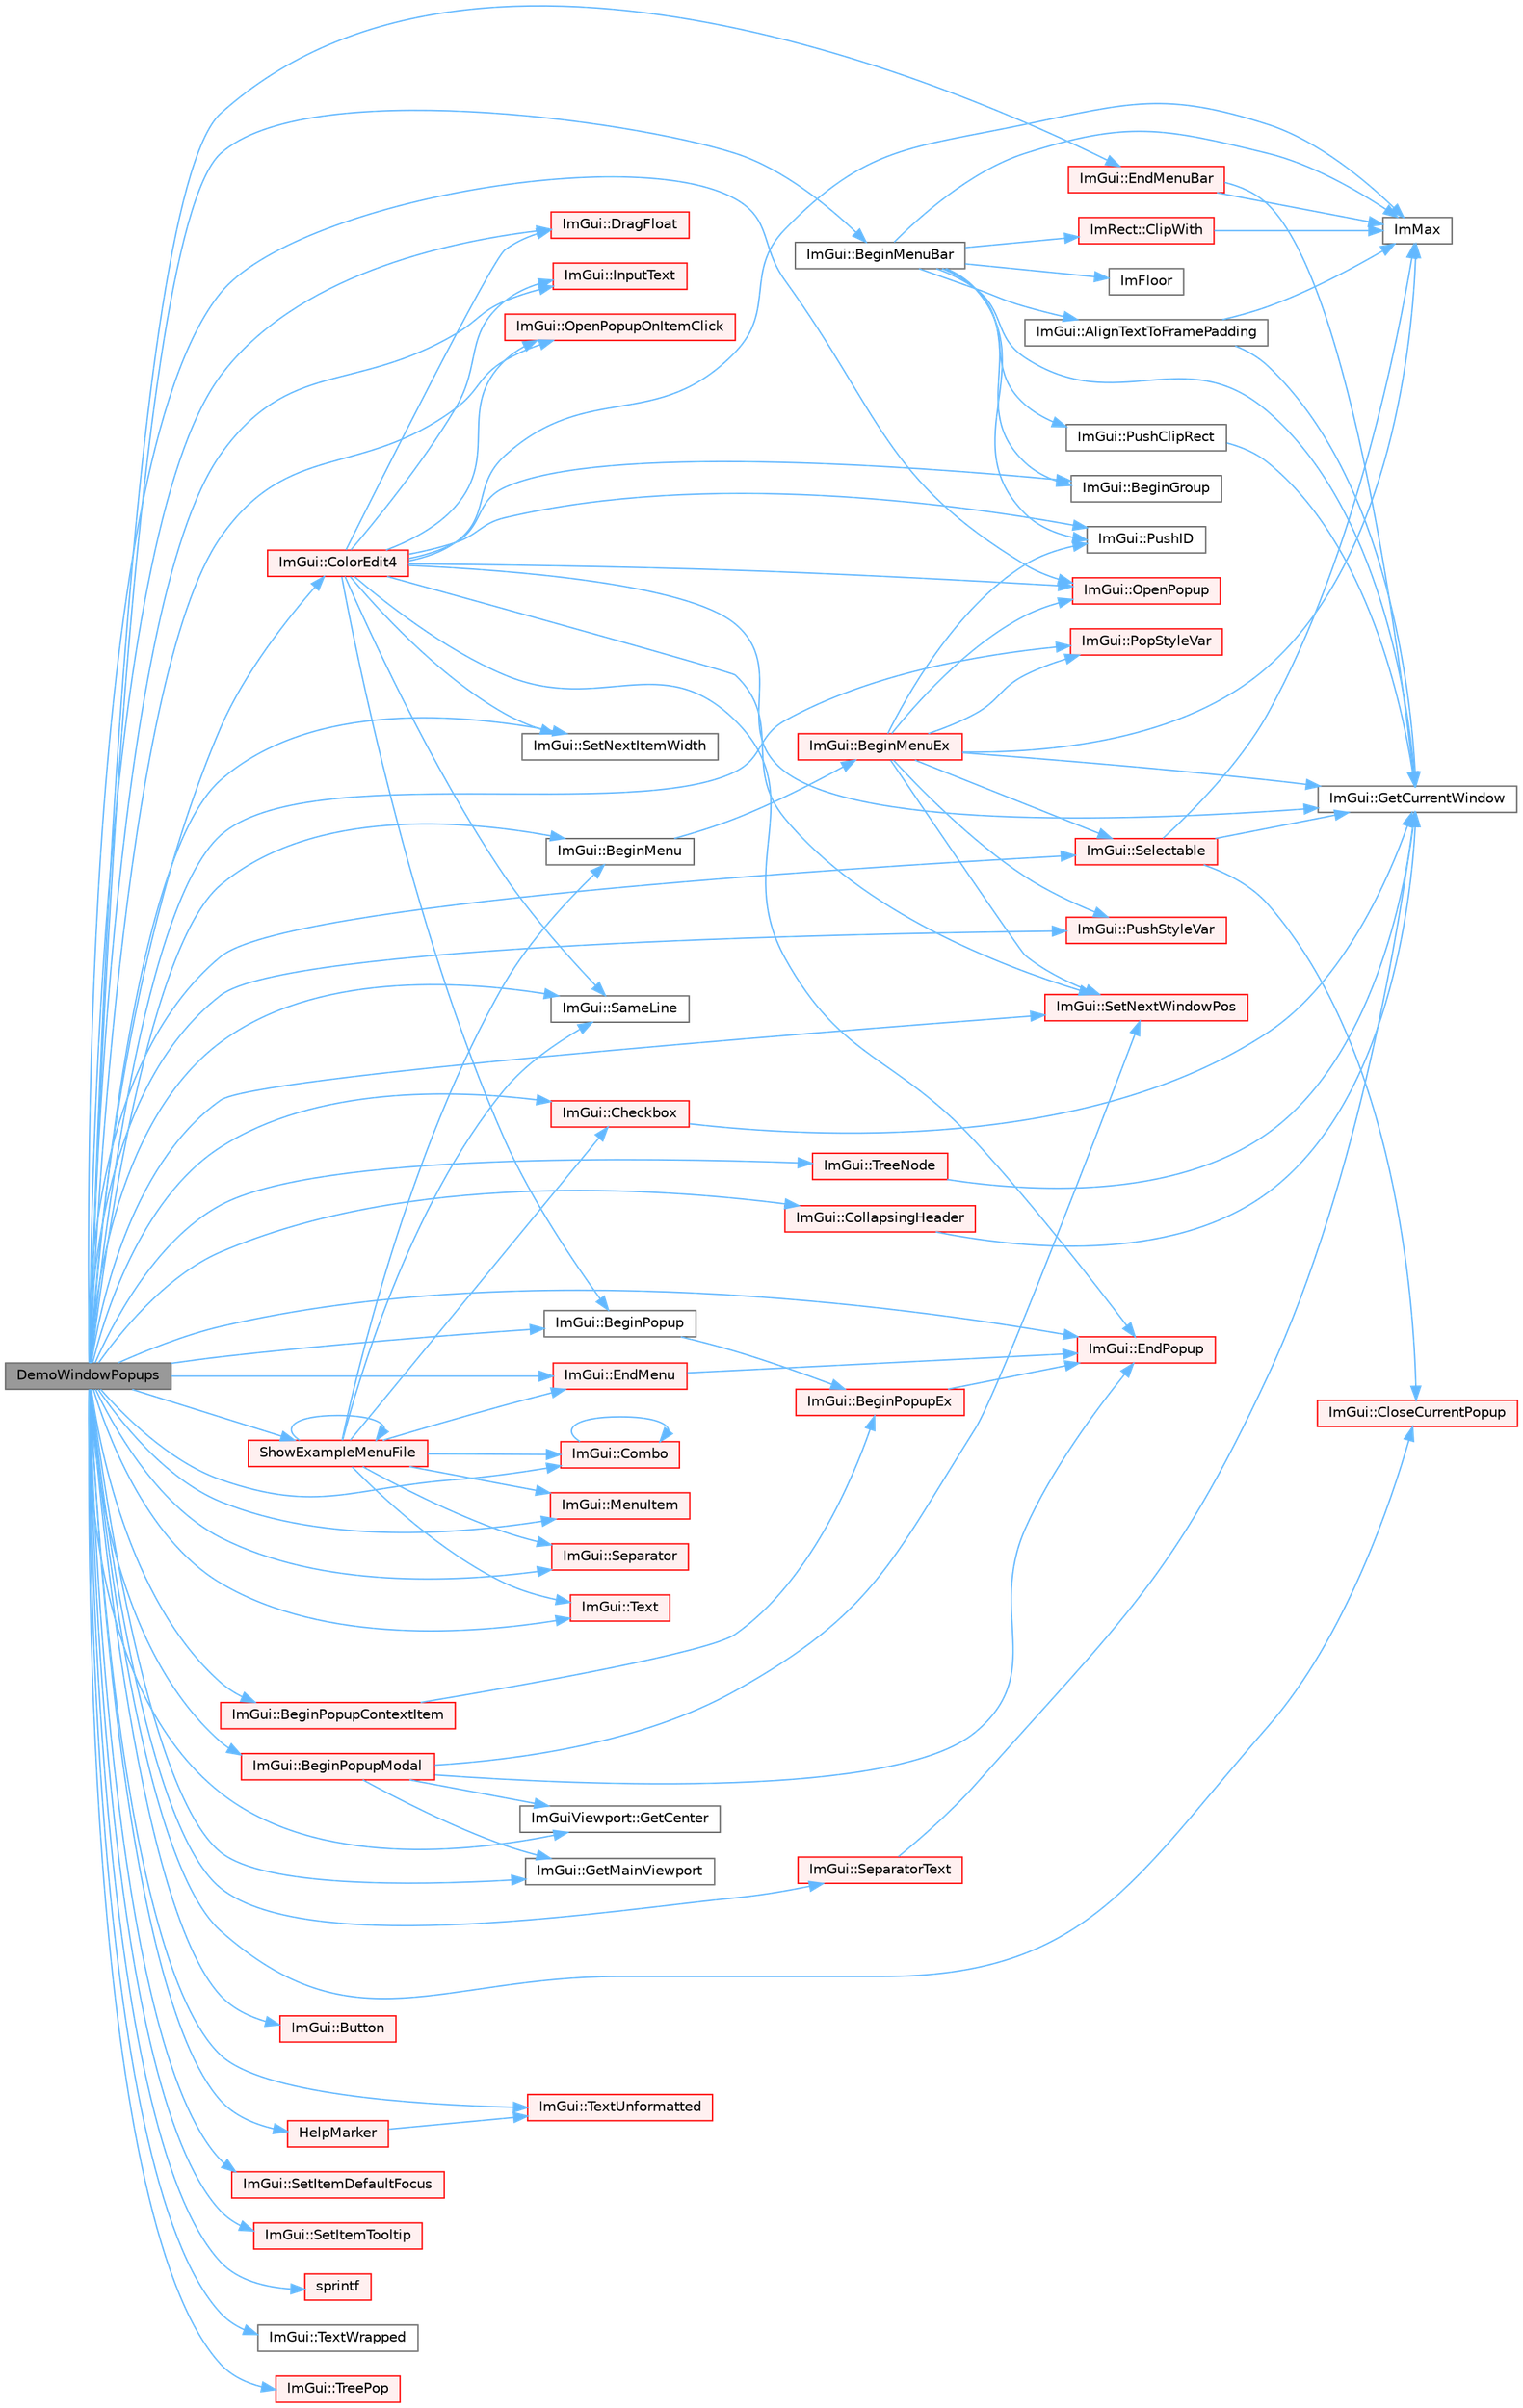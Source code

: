 digraph "DemoWindowPopups"
{
 // LATEX_PDF_SIZE
  bgcolor="transparent";
  edge [fontname=Helvetica,fontsize=10,labelfontname=Helvetica,labelfontsize=10];
  node [fontname=Helvetica,fontsize=10,shape=box,height=0.2,width=0.4];
  rankdir="LR";
  Node1 [id="Node000001",label="DemoWindowPopups",height=0.2,width=0.4,color="gray40", fillcolor="grey60", style="filled", fontcolor="black",tooltip=" "];
  Node1 -> Node2 [id="edge1_Node000001_Node000002",color="steelblue1",style="solid",tooltip=" "];
  Node2 [id="Node000002",label="ImGui::BeginMenu",height=0.2,width=0.4,color="grey40", fillcolor="white", style="filled",URL="$namespace_im_gui.html#a1e55711a21f97d5dff919d697d3a7201",tooltip=" "];
  Node2 -> Node3 [id="edge2_Node000002_Node000003",color="steelblue1",style="solid",tooltip=" "];
  Node3 [id="Node000003",label="ImGui::BeginMenuEx",height=0.2,width=0.4,color="red", fillcolor="#FFF0F0", style="filled",URL="$namespace_im_gui.html#a8dc671f87ed281b6445ce6ae4ab25183",tooltip=" "];
  Node3 -> Node91 [id="edge3_Node000003_Node000091",color="steelblue1",style="solid",tooltip=" "];
  Node91 [id="Node000091",label="ImGui::GetCurrentWindow",height=0.2,width=0.4,color="grey40", fillcolor="white", style="filled",URL="$namespace_im_gui.html#ac452417b5004ca16a814a72cff153526",tooltip=" "];
  Node3 -> Node9 [id="edge4_Node000003_Node000009",color="steelblue1",style="solid",tooltip=" "];
  Node9 [id="Node000009",label="ImMax",height=0.2,width=0.4,color="grey40", fillcolor="white", style="filled",URL="$imgui__internal_8h.html#a7667efd95147d0422f140917c71a9226",tooltip=" "];
  Node3 -> Node521 [id="edge5_Node000003_Node000521",color="steelblue1",style="solid",tooltip=" "];
  Node521 [id="Node000521",label="ImGui::OpenPopup",height=0.2,width=0.4,color="red", fillcolor="#FFF0F0", style="filled",URL="$namespace_im_gui.html#a9e1be94ca8c4d48a20b230cdfc9b18c5",tooltip=" "];
  Node3 -> Node255 [id="edge6_Node000003_Node000255",color="steelblue1",style="solid",tooltip=" "];
  Node255 [id="Node000255",label="ImGui::PopStyleVar",height=0.2,width=0.4,color="red", fillcolor="#FFF0F0", style="filled",URL="$namespace_im_gui.html#a14116e57d81e326adef2a702e65781d4",tooltip=" "];
  Node3 -> Node100 [id="edge7_Node000003_Node000100",color="steelblue1",style="solid",tooltip=" "];
  Node100 [id="Node000100",label="ImGui::PushID",height=0.2,width=0.4,color="grey40", fillcolor="white", style="filled",URL="$namespace_im_gui.html#a27a8533605dc5b8cabf161bf7715bbde",tooltip=" "];
  Node3 -> Node522 [id="edge8_Node000003_Node000522",color="steelblue1",style="solid",tooltip=" "];
  Node522 [id="Node000522",label="ImGui::PushStyleVar",height=0.2,width=0.4,color="red", fillcolor="#FFF0F0", style="filled",URL="$namespace_im_gui.html#aab3f43009094462cf2a5eb554785949b",tooltip=" "];
  Node3 -> Node281 [id="edge9_Node000003_Node000281",color="steelblue1",style="solid",tooltip=" "];
  Node281 [id="Node000281",label="ImGui::Selectable",height=0.2,width=0.4,color="red", fillcolor="#FFF0F0", style="filled",URL="$namespace_im_gui.html#af98575238bda183a523df19fb447af60",tooltip=" "];
  Node281 -> Node282 [id="edge10_Node000281_Node000282",color="steelblue1",style="solid",tooltip=" "];
  Node282 [id="Node000282",label="ImGui::CloseCurrentPopup",height=0.2,width=0.4,color="red", fillcolor="#FFF0F0", style="filled",URL="$namespace_im_gui.html#aeaec6479834db7918260fc082107f90b",tooltip=" "];
  Node281 -> Node91 [id="edge11_Node000281_Node000091",color="steelblue1",style="solid",tooltip=" "];
  Node281 -> Node9 [id="edge12_Node000281_Node000009",color="steelblue1",style="solid",tooltip=" "];
  Node3 -> Node30 [id="edge13_Node000003_Node000030",color="steelblue1",style="solid",tooltip=" "];
  Node30 [id="Node000030",label="ImGui::SetNextWindowPos",height=0.2,width=0.4,color="red", fillcolor="#FFF0F0", style="filled",URL="$namespace_im_gui.html#afbccd31113430670b5ab2bf0d6f509bf",tooltip=" "];
  Node1 -> Node524 [id="edge14_Node000001_Node000524",color="steelblue1",style="solid",tooltip=" "];
  Node524 [id="Node000524",label="ImGui::BeginMenuBar",height=0.2,width=0.4,color="grey40", fillcolor="white", style="filled",URL="$namespace_im_gui.html#a4852dff802922163fc747e2e0df5b88f",tooltip=" "];
  Node524 -> Node525 [id="edge15_Node000524_Node000525",color="steelblue1",style="solid",tooltip=" "];
  Node525 [id="Node000525",label="ImGui::AlignTextToFramePadding",height=0.2,width=0.4,color="grey40", fillcolor="white", style="filled",URL="$namespace_im_gui.html#ae14be3a3bec106de7c91aaa2a9a558a1",tooltip=" "];
  Node525 -> Node91 [id="edge16_Node000525_Node000091",color="steelblue1",style="solid",tooltip=" "];
  Node525 -> Node9 [id="edge17_Node000525_Node000009",color="steelblue1",style="solid",tooltip=" "];
  Node524 -> Node526 [id="edge18_Node000524_Node000526",color="steelblue1",style="solid",tooltip=" "];
  Node526 [id="Node000526",label="ImGui::BeginGroup",height=0.2,width=0.4,color="grey40", fillcolor="white", style="filled",URL="$namespace_im_gui.html#a42407e196b7ed2a8755bff28aae9805f",tooltip=" "];
  Node524 -> Node82 [id="edge19_Node000524_Node000082",color="steelblue1",style="solid",tooltip=" "];
  Node82 [id="Node000082",label="ImRect::ClipWith",height=0.2,width=0.4,color="red", fillcolor="#FFF0F0", style="filled",URL="$struct_im_rect.html#ac02d5cf6ce0358aea9ed9df43d368f3f",tooltip=" "];
  Node82 -> Node9 [id="edge20_Node000082_Node000009",color="steelblue1",style="solid",tooltip=" "];
  Node524 -> Node91 [id="edge21_Node000524_Node000091",color="steelblue1",style="solid",tooltip=" "];
  Node524 -> Node190 [id="edge22_Node000524_Node000190",color="steelblue1",style="solid",tooltip=" "];
  Node190 [id="Node000190",label="ImFloor",height=0.2,width=0.4,color="grey40", fillcolor="white", style="filled",URL="$imgui__internal_8h.html#a51a84b6be21807818b857a8565d97912",tooltip=" "];
  Node524 -> Node9 [id="edge23_Node000524_Node000009",color="steelblue1",style="solid",tooltip=" "];
  Node524 -> Node107 [id="edge24_Node000524_Node000107",color="steelblue1",style="solid",tooltip=" "];
  Node107 [id="Node000107",label="ImGui::PushClipRect",height=0.2,width=0.4,color="grey40", fillcolor="white", style="filled",URL="$namespace_im_gui.html#a11c8bd8676e1281e15b24c9615b6904a",tooltip=" "];
  Node107 -> Node91 [id="edge25_Node000107_Node000091",color="steelblue1",style="solid",tooltip=" "];
  Node524 -> Node100 [id="edge26_Node000524_Node000100",color="steelblue1",style="solid",tooltip=" "];
  Node1 -> Node527 [id="edge27_Node000001_Node000527",color="steelblue1",style="solid",tooltip=" "];
  Node527 [id="Node000527",label="ImGui::BeginPopup",height=0.2,width=0.4,color="grey40", fillcolor="white", style="filled",URL="$namespace_im_gui.html#a10e213926d8ca212266bc5fbded1e026",tooltip=" "];
  Node527 -> Node329 [id="edge28_Node000527_Node000329",color="steelblue1",style="solid",tooltip=" "];
  Node329 [id="Node000329",label="ImGui::BeginPopupEx",height=0.2,width=0.4,color="red", fillcolor="#FFF0F0", style="filled",URL="$namespace_im_gui.html#a9bb87665314f24d473daefd570d43db1",tooltip=" "];
  Node329 -> Node248 [id="edge29_Node000329_Node000248",color="steelblue1",style="solid",tooltip=" "];
  Node248 [id="Node000248",label="ImGui::EndPopup",height=0.2,width=0.4,color="red", fillcolor="#FFF0F0", style="filled",URL="$namespace_im_gui.html#aa6a9b5696f2ea7eed7683425fc77b8f2",tooltip=" "];
  Node1 -> Node528 [id="edge30_Node000001_Node000528",color="steelblue1",style="solid",tooltip=" "];
  Node528 [id="Node000528",label="ImGui::BeginPopupContextItem",height=0.2,width=0.4,color="red", fillcolor="#FFF0F0", style="filled",URL="$namespace_im_gui.html#a440894c8c00495d5cc01529f4504fca9",tooltip=" "];
  Node528 -> Node329 [id="edge31_Node000528_Node000329",color="steelblue1",style="solid",tooltip=" "];
  Node1 -> Node529 [id="edge32_Node000001_Node000529",color="steelblue1",style="solid",tooltip=" "];
  Node529 [id="Node000529",label="ImGui::BeginPopupModal",height=0.2,width=0.4,color="red", fillcolor="#FFF0F0", style="filled",URL="$namespace_im_gui.html#a6d840f615c198c2342968f733fda11b3",tooltip=" "];
  Node529 -> Node248 [id="edge33_Node000529_Node000248",color="steelblue1",style="solid",tooltip=" "];
  Node529 -> Node530 [id="edge34_Node000529_Node000530",color="steelblue1",style="solid",tooltip=" "];
  Node530 [id="Node000530",label="ImGuiViewport::GetCenter",height=0.2,width=0.4,color="grey40", fillcolor="white", style="filled",URL="$struct_im_gui_viewport.html#aecb8b050853aae709f64b82319699bf8",tooltip=" "];
  Node529 -> Node246 [id="edge35_Node000529_Node000246",color="steelblue1",style="solid",tooltip=" "];
  Node246 [id="Node000246",label="ImGui::GetMainViewport",height=0.2,width=0.4,color="grey40", fillcolor="white", style="filled",URL="$namespace_im_gui.html#a7bf620af1d66ee7d7b06701894d23e60",tooltip=" "];
  Node529 -> Node30 [id="edge36_Node000529_Node000030",color="steelblue1",style="solid",tooltip=" "];
  Node1 -> Node531 [id="edge37_Node000001_Node000531",color="steelblue1",style="solid",tooltip=" "];
  Node531 [id="Node000531",label="ImGui::Button",height=0.2,width=0.4,color="red", fillcolor="#FFF0F0", style="filled",URL="$namespace_im_gui.html#a38094c568ce398db5a3abb9d3ac92030",tooltip=" "];
  Node1 -> Node534 [id="edge38_Node000001_Node000534",color="steelblue1",style="solid",tooltip=" "];
  Node534 [id="Node000534",label="ImGui::Checkbox",height=0.2,width=0.4,color="red", fillcolor="#FFF0F0", style="filled",URL="$namespace_im_gui.html#a57d73c1d0ef807fef734d91024092027",tooltip=" "];
  Node534 -> Node91 [id="edge39_Node000534_Node000091",color="steelblue1",style="solid",tooltip=" "];
  Node1 -> Node282 [id="edge40_Node000001_Node000282",color="steelblue1",style="solid",tooltip=" "];
  Node1 -> Node535 [id="edge41_Node000001_Node000535",color="steelblue1",style="solid",tooltip=" "];
  Node535 [id="Node000535",label="ImGui::CollapsingHeader",height=0.2,width=0.4,color="red", fillcolor="#FFF0F0", style="filled",URL="$namespace_im_gui.html#ab52f9e08698c9d64abb05b98f5355146",tooltip=" "];
  Node535 -> Node91 [id="edge42_Node000535_Node000091",color="steelblue1",style="solid",tooltip=" "];
  Node1 -> Node545 [id="edge43_Node000001_Node000545",color="steelblue1",style="solid",tooltip=" "];
  Node545 [id="Node000545",label="ImGui::ColorEdit4",height=0.2,width=0.4,color="red", fillcolor="#FFF0F0", style="filled",URL="$namespace_im_gui.html#ac3f45e2aa0b1d591cc8a2cdf8b566a45",tooltip=" "];
  Node545 -> Node526 [id="edge44_Node000545_Node000526",color="steelblue1",style="solid",tooltip=" "];
  Node545 -> Node527 [id="edge45_Node000545_Node000527",color="steelblue1",style="solid",tooltip=" "];
  Node545 -> Node586 [id="edge46_Node000545_Node000586",color="steelblue1",style="solid",tooltip=" "];
  Node586 [id="Node000586",label="ImGui::DragFloat",height=0.2,width=0.4,color="red", fillcolor="#FFF0F0", style="filled",URL="$namespace_im_gui.html#aab1b20e7bf98aa7bbdb26f8cd3ad91e6",tooltip=" "];
  Node545 -> Node248 [id="edge47_Node000545_Node000248",color="steelblue1",style="solid",tooltip=" "];
  Node545 -> Node91 [id="edge48_Node000545_Node000091",color="steelblue1",style="solid",tooltip=" "];
  Node545 -> Node9 [id="edge49_Node000545_Node000009",color="steelblue1",style="solid",tooltip=" "];
  Node545 -> Node635 [id="edge50_Node000545_Node000635",color="steelblue1",style="solid",tooltip=" "];
  Node635 [id="Node000635",label="ImGui::InputText",height=0.2,width=0.4,color="red", fillcolor="#FFF0F0", style="filled",URL="$namespace_im_gui.html#aa72b5760a3a206729723a587ac7c8519",tooltip=" "];
  Node545 -> Node521 [id="edge51_Node000545_Node000521",color="steelblue1",style="solid",tooltip=" "];
  Node545 -> Node580 [id="edge52_Node000545_Node000580",color="steelblue1",style="solid",tooltip=" "];
  Node580 [id="Node000580",label="ImGui::OpenPopupOnItemClick",height=0.2,width=0.4,color="red", fillcolor="#FFF0F0", style="filled",URL="$namespace_im_gui.html#a3811834876930efd5cb08a25d8c022d0",tooltip=" "];
  Node545 -> Node100 [id="edge53_Node000545_Node000100",color="steelblue1",style="solid",tooltip=" "];
  Node545 -> Node176 [id="edge54_Node000545_Node000176",color="steelblue1",style="solid",tooltip=" "];
  Node176 [id="Node000176",label="ImGui::SameLine",height=0.2,width=0.4,color="grey40", fillcolor="white", style="filled",URL="$namespace_im_gui.html#addd433eb3aae59119e341e80db474f66",tooltip=" "];
  Node545 -> Node636 [id="edge55_Node000545_Node000636",color="steelblue1",style="solid",tooltip=" "];
  Node636 [id="Node000636",label="ImGui::SetNextItemWidth",height=0.2,width=0.4,color="grey40", fillcolor="white", style="filled",URL="$namespace_im_gui.html#a1291228607bee5a703df6553f27cbbb9",tooltip=" "];
  Node545 -> Node30 [id="edge56_Node000545_Node000030",color="steelblue1",style="solid",tooltip=" "];
  Node1 -> Node638 [id="edge57_Node000001_Node000638",color="steelblue1",style="solid",tooltip=" "];
  Node638 [id="Node000638",label="ImGui::Combo",height=0.2,width=0.4,color="red", fillcolor="#FFF0F0", style="filled",URL="$namespace_im_gui.html#aa2979368da5b9e98d368449b36d166b2",tooltip=" "];
  Node638 -> Node638 [id="edge58_Node000638_Node000638",color="steelblue1",style="solid",tooltip=" "];
  Node1 -> Node586 [id="edge59_Node000001_Node000586",color="steelblue1",style="solid",tooltip=" "];
  Node1 -> Node640 [id="edge60_Node000001_Node000640",color="steelblue1",style="solid",tooltip=" "];
  Node640 [id="Node000640",label="ImGui::EndMenu",height=0.2,width=0.4,color="red", fillcolor="#FFF0F0", style="filled",URL="$namespace_im_gui.html#a1448a5a4e8c431c15f991e9255c0df95",tooltip=" "];
  Node640 -> Node248 [id="edge61_Node000640_Node000248",color="steelblue1",style="solid",tooltip=" "];
  Node1 -> Node177 [id="edge62_Node000001_Node000177",color="steelblue1",style="solid",tooltip=" "];
  Node177 [id="Node000177",label="ImGui::EndMenuBar",height=0.2,width=0.4,color="red", fillcolor="#FFF0F0", style="filled",URL="$namespace_im_gui.html#aa226265c140eb6ee375c5b9abc69c4fc",tooltip=" "];
  Node177 -> Node91 [id="edge63_Node000177_Node000091",color="steelblue1",style="solid",tooltip=" "];
  Node177 -> Node9 [id="edge64_Node000177_Node000009",color="steelblue1",style="solid",tooltip=" "];
  Node1 -> Node248 [id="edge65_Node000001_Node000248",color="steelblue1",style="solid",tooltip=" "];
  Node1 -> Node530 [id="edge66_Node000001_Node000530",color="steelblue1",style="solid",tooltip=" "];
  Node1 -> Node246 [id="edge67_Node000001_Node000246",color="steelblue1",style="solid",tooltip=" "];
  Node1 -> Node641 [id="edge68_Node000001_Node000641",color="steelblue1",style="solid",tooltip=" "];
  Node641 [id="Node000641",label="HelpMarker",height=0.2,width=0.4,color="red", fillcolor="#FFF0F0", style="filled",URL="$imgui__demo_8cpp.html#ae82388701c37c8cbb88a0304ca0f033b",tooltip=" "];
  Node641 -> Node647 [id="edge69_Node000641_Node000647",color="steelblue1",style="solid",tooltip=" "];
  Node647 [id="Node000647",label="ImGui::TextUnformatted",height=0.2,width=0.4,color="red", fillcolor="#FFF0F0", style="filled",URL="$namespace_im_gui.html#a96a5f42789ecc419b2ae8af7b2acc28e",tooltip=" "];
  Node1 -> Node635 [id="edge70_Node000001_Node000635",color="steelblue1",style="solid",tooltip=" "];
  Node1 -> Node333 [id="edge71_Node000001_Node000333",color="steelblue1",style="solid",tooltip=" "];
  Node333 [id="Node000333",label="ImGui::MenuItem",height=0.2,width=0.4,color="red", fillcolor="#FFF0F0", style="filled",URL="$namespace_im_gui.html#aa1bae511ca47478998693a9d8c84f2e6",tooltip=" "];
  Node1 -> Node521 [id="edge72_Node000001_Node000521",color="steelblue1",style="solid",tooltip=" "];
  Node1 -> Node580 [id="edge73_Node000001_Node000580",color="steelblue1",style="solid",tooltip=" "];
  Node1 -> Node255 [id="edge74_Node000001_Node000255",color="steelblue1",style="solid",tooltip=" "];
  Node1 -> Node522 [id="edge75_Node000001_Node000522",color="steelblue1",style="solid",tooltip=" "];
  Node1 -> Node176 [id="edge76_Node000001_Node000176",color="steelblue1",style="solid",tooltip=" "];
  Node1 -> Node281 [id="edge77_Node000001_Node000281",color="steelblue1",style="solid",tooltip=" "];
  Node1 -> Node337 [id="edge78_Node000001_Node000337",color="steelblue1",style="solid",tooltip=" "];
  Node337 [id="Node000337",label="ImGui::Separator",height=0.2,width=0.4,color="red", fillcolor="#FFF0F0", style="filled",URL="$namespace_im_gui.html#a191123597a5084d003c8beac7eeb029e",tooltip=" "];
  Node1 -> Node648 [id="edge79_Node000001_Node000648",color="steelblue1",style="solid",tooltip=" "];
  Node648 [id="Node000648",label="ImGui::SeparatorText",height=0.2,width=0.4,color="red", fillcolor="#FFF0F0", style="filled",URL="$namespace_im_gui.html#a35e04f2c996f8634bfda0fa1c07572d9",tooltip=" "];
  Node648 -> Node91 [id="edge80_Node000648_Node000091",color="steelblue1",style="solid",tooltip=" "];
  Node1 -> Node650 [id="edge81_Node000001_Node000650",color="steelblue1",style="solid",tooltip=" "];
  Node650 [id="Node000650",label="ImGui::SetItemDefaultFocus",height=0.2,width=0.4,color="red", fillcolor="#FFF0F0", style="filled",URL="$namespace_im_gui.html#a3720a69496e9b8cf110a11dfe7d334e6",tooltip=" "];
  Node1 -> Node653 [id="edge82_Node000001_Node000653",color="steelblue1",style="solid",tooltip=" "];
  Node653 [id="Node000653",label="ImGui::SetItemTooltip",height=0.2,width=0.4,color="red", fillcolor="#FFF0F0", style="filled",URL="$namespace_im_gui.html#a3685a04624f724222fa78824de3a1c63",tooltip=" "];
  Node1 -> Node636 [id="edge83_Node000001_Node000636",color="steelblue1",style="solid",tooltip=" "];
  Node1 -> Node30 [id="edge84_Node000001_Node000030",color="steelblue1",style="solid",tooltip=" "];
  Node1 -> Node654 [id="edge85_Node000001_Node000654",color="steelblue1",style="solid",tooltip=" "];
  Node654 [id="Node000654",label="ShowExampleMenuFile",height=0.2,width=0.4,color="red", fillcolor="#FFF0F0", style="filled",URL="$imgui__demo_8cpp.html#af6ff107f662e23ad39345a8192d782eb",tooltip=" "];
  Node654 -> Node2 [id="edge86_Node000654_Node000002",color="steelblue1",style="solid",tooltip=" "];
  Node654 -> Node534 [id="edge87_Node000654_Node000534",color="steelblue1",style="solid",tooltip=" "];
  Node654 -> Node638 [id="edge88_Node000654_Node000638",color="steelblue1",style="solid",tooltip=" "];
  Node654 -> Node640 [id="edge89_Node000654_Node000640",color="steelblue1",style="solid",tooltip=" "];
  Node654 -> Node333 [id="edge90_Node000654_Node000333",color="steelblue1",style="solid",tooltip=" "];
  Node654 -> Node176 [id="edge91_Node000654_Node000176",color="steelblue1",style="solid",tooltip=" "];
  Node654 -> Node337 [id="edge92_Node000654_Node000337",color="steelblue1",style="solid",tooltip=" "];
  Node654 -> Node654 [id="edge93_Node000654_Node000654",color="steelblue1",style="solid",tooltip=" "];
  Node654 -> Node550 [id="edge94_Node000654_Node000550",color="steelblue1",style="solid",tooltip=" "];
  Node550 [id="Node000550",label="ImGui::Text",height=0.2,width=0.4,color="red", fillcolor="#FFF0F0", style="filled",URL="$namespace_im_gui.html#a9e7b83611fe441d54fad2effb4bf4965",tooltip=" "];
  Node1 -> Node667 [id="edge95_Node000001_Node000667",color="steelblue1",style="solid",tooltip=" "];
  Node667 [id="Node000667",label="sprintf",height=0.2,width=0.4,color="red", fillcolor="#FFF0F0", style="filled",URL="$printf_8h.html#aa7d2e7e454d3fe606a71504a119dc894",tooltip=" "];
  Node1 -> Node550 [id="edge96_Node000001_Node000550",color="steelblue1",style="solid",tooltip=" "];
  Node1 -> Node647 [id="edge97_Node000001_Node000647",color="steelblue1",style="solid",tooltip=" "];
  Node1 -> Node699 [id="edge98_Node000001_Node000699",color="steelblue1",style="solid",tooltip=" "];
  Node699 [id="Node000699",label="ImGui::TextWrapped",height=0.2,width=0.4,color="grey40", fillcolor="white", style="filled",URL="$namespace_im_gui.html#ad57bb15c599e73b2ccc7c0f7de6e5823",tooltip=" "];
  Node1 -> Node700 [id="edge99_Node000001_Node000700",color="steelblue1",style="solid",tooltip=" "];
  Node700 [id="Node000700",label="ImGui::TreeNode",height=0.2,width=0.4,color="red", fillcolor="#FFF0F0", style="filled",URL="$namespace_im_gui.html#a4dff507ce8bbe0da9556bb50b1e60d7f",tooltip=" "];
  Node700 -> Node91 [id="edge100_Node000700_Node000091",color="steelblue1",style="solid",tooltip=" "];
  Node1 -> Node358 [id="edge101_Node000001_Node000358",color="steelblue1",style="solid",tooltip=" "];
  Node358 [id="Node000358",label="ImGui::TreePop",height=0.2,width=0.4,color="red", fillcolor="#FFF0F0", style="filled",URL="$namespace_im_gui.html#a41ecf265e5f678c78fc9c30b3cf2077f",tooltip=" "];
}
